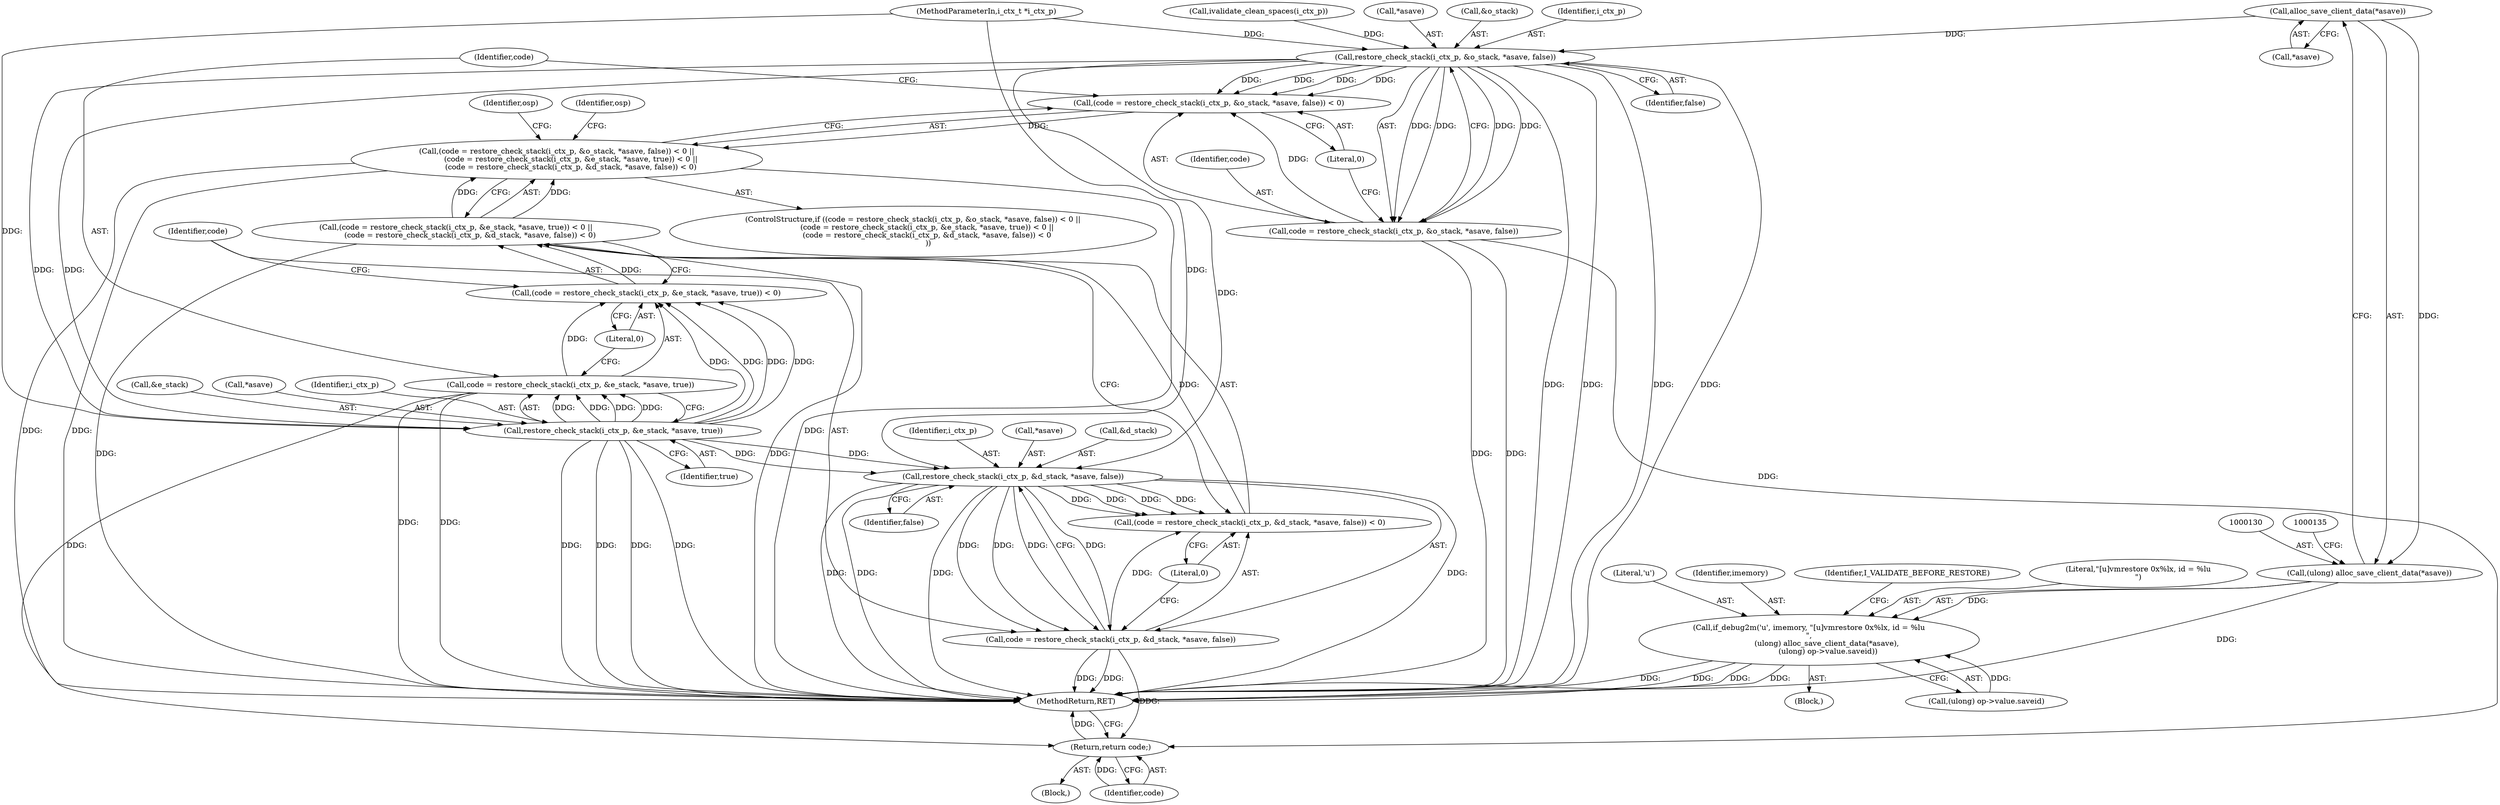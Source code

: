 digraph "0_ghostscript_5516c614dc33662a2afdc377159f70218e67bde5@pointer" {
"1000131" [label="(Call,alloc_save_client_data(*asave))"];
"1000129" [label="(Call,(ulong) alloc_save_client_data(*asave))"];
"1000125" [label="(Call,if_debug2m('u', imemory, \"[u]vmrestore 0x%lx, id = %lu\n\",\n               (ulong) alloc_save_client_data(*asave),\n                (ulong) op->value.saveid))"];
"1000154" [label="(Call,restore_check_stack(i_ctx_p, &o_stack, *asave, false))"];
"1000151" [label="(Call,(code = restore_check_stack(i_ctx_p, &o_stack, *asave, false)) < 0)"];
"1000150" [label="(Call,(code = restore_check_stack(i_ctx_p, &o_stack, *asave, false)) < 0 ||\n            (code = restore_check_stack(i_ctx_p, &e_stack, *asave, true)) < 0 ||\n            (code = restore_check_stack(i_ctx_p, &d_stack, *asave, false)) < 0)"];
"1000152" [label="(Call,code = restore_check_stack(i_ctx_p, &o_stack, *asave, false))"];
"1000188" [label="(Return,return code;)"];
"1000166" [label="(Call,restore_check_stack(i_ctx_p, &e_stack, *asave, true))"];
"1000163" [label="(Call,(code = restore_check_stack(i_ctx_p, &e_stack, *asave, true)) < 0)"];
"1000162" [label="(Call,(code = restore_check_stack(i_ctx_p, &e_stack, *asave, true)) < 0 ||\n            (code = restore_check_stack(i_ctx_p, &d_stack, *asave, false)) < 0)"];
"1000164" [label="(Call,code = restore_check_stack(i_ctx_p, &e_stack, *asave, true))"];
"1000177" [label="(Call,restore_check_stack(i_ctx_p, &d_stack, *asave, false))"];
"1000174" [label="(Call,(code = restore_check_stack(i_ctx_p, &d_stack, *asave, false)) < 0)"];
"1000175" [label="(Call,code = restore_check_stack(i_ctx_p, &d_stack, *asave, false))"];
"1000175" [label="(Call,code = restore_check_stack(i_ctx_p, &d_stack, *asave, false))"];
"1000154" [label="(Call,restore_check_stack(i_ctx_p, &o_stack, *asave, false))"];
"1000162" [label="(Call,(code = restore_check_stack(i_ctx_p, &e_stack, *asave, true)) < 0 ||\n            (code = restore_check_stack(i_ctx_p, &d_stack, *asave, false)) < 0)"];
"1000142" [label="(Identifier,I_VALIDATE_BEFORE_RESTORE)"];
"1000105" [label="(MethodParameterIn,i_ctx_t *i_ctx_p)"];
"1000183" [label="(Identifier,false)"];
"1000153" [label="(Identifier,code)"];
"1000156" [label="(Call,&o_stack)"];
"1000168" [label="(Call,&e_stack)"];
"1000163" [label="(Call,(code = restore_check_stack(i_ctx_p, &e_stack, *asave, true)) < 0)"];
"1000155" [label="(Identifier,i_ctx_p)"];
"1000173" [label="(Literal,0)"];
"1000170" [label="(Call,*asave)"];
"1000161" [label="(Literal,0)"];
"1000129" [label="(Call,(ulong) alloc_save_client_data(*asave))"];
"1000176" [label="(Identifier,code)"];
"1000177" [label="(Call,restore_check_stack(i_ctx_p, &d_stack, *asave, false))"];
"1000150" [label="(Call,(code = restore_check_stack(i_ctx_p, &o_stack, *asave, false)) < 0 ||\n            (code = restore_check_stack(i_ctx_p, &e_stack, *asave, true)) < 0 ||\n            (code = restore_check_stack(i_ctx_p, &d_stack, *asave, false)) < 0)"];
"1000151" [label="(Call,(code = restore_check_stack(i_ctx_p, &o_stack, *asave, false)) < 0)"];
"1000164" [label="(Call,code = restore_check_stack(i_ctx_p, &e_stack, *asave, true))"];
"1000160" [label="(Identifier,false)"];
"1000174" [label="(Call,(code = restore_check_stack(i_ctx_p, &d_stack, *asave, false)) < 0)"];
"1000165" [label="(Identifier,code)"];
"1000131" [label="(Call,alloc_save_client_data(*asave))"];
"1000185" [label="(Block,)"];
"1000107" [label="(Block,)"];
"1000134" [label="(Call,(ulong) op->value.saveid)"];
"1000145" [label="(Call,ivalidate_clean_spaces(i_ctx_p))"];
"1000149" [label="(ControlStructure,if ((code = restore_check_stack(i_ctx_p, &o_stack, *asave, false)) < 0 ||\n            (code = restore_check_stack(i_ctx_p, &e_stack, *asave, true)) < 0 ||\n            (code = restore_check_stack(i_ctx_p, &d_stack, *asave, false)) < 0\n             ))"];
"1000184" [label="(Literal,0)"];
"1000128" [label="(Literal,\"[u]vmrestore 0x%lx, id = %lu\n\")"];
"1000152" [label="(Call,code = restore_check_stack(i_ctx_p, &o_stack, *asave, false))"];
"1000187" [label="(Identifier,osp)"];
"1000189" [label="(Identifier,code)"];
"1000126" [label="(Literal,'u')"];
"1000178" [label="(Identifier,i_ctx_p)"];
"1000132" [label="(Call,*asave)"];
"1000125" [label="(Call,if_debug2m('u', imemory, \"[u]vmrestore 0x%lx, id = %lu\n\",\n               (ulong) alloc_save_client_data(*asave),\n                (ulong) op->value.saveid))"];
"1000158" [label="(Call,*asave)"];
"1000167" [label="(Identifier,i_ctx_p)"];
"1000127" [label="(Identifier,imemory)"];
"1000191" [label="(Identifier,osp)"];
"1000188" [label="(Return,return code;)"];
"1000166" [label="(Call,restore_check_stack(i_ctx_p, &e_stack, *asave, true))"];
"1000181" [label="(Call,*asave)"];
"1000194" [label="(MethodReturn,RET)"];
"1000179" [label="(Call,&d_stack)"];
"1000172" [label="(Identifier,true)"];
"1000131" -> "1000129"  [label="AST: "];
"1000131" -> "1000132"  [label="CFG: "];
"1000132" -> "1000131"  [label="AST: "];
"1000129" -> "1000131"  [label="CFG: "];
"1000131" -> "1000129"  [label="DDG: "];
"1000131" -> "1000154"  [label="DDG: "];
"1000129" -> "1000125"  [label="AST: "];
"1000130" -> "1000129"  [label="AST: "];
"1000135" -> "1000129"  [label="CFG: "];
"1000129" -> "1000194"  [label="DDG: "];
"1000129" -> "1000125"  [label="DDG: "];
"1000125" -> "1000107"  [label="AST: "];
"1000125" -> "1000134"  [label="CFG: "];
"1000126" -> "1000125"  [label="AST: "];
"1000127" -> "1000125"  [label="AST: "];
"1000128" -> "1000125"  [label="AST: "];
"1000134" -> "1000125"  [label="AST: "];
"1000142" -> "1000125"  [label="CFG: "];
"1000125" -> "1000194"  [label="DDG: "];
"1000125" -> "1000194"  [label="DDG: "];
"1000125" -> "1000194"  [label="DDG: "];
"1000125" -> "1000194"  [label="DDG: "];
"1000134" -> "1000125"  [label="DDG: "];
"1000154" -> "1000152"  [label="AST: "];
"1000154" -> "1000160"  [label="CFG: "];
"1000155" -> "1000154"  [label="AST: "];
"1000156" -> "1000154"  [label="AST: "];
"1000158" -> "1000154"  [label="AST: "];
"1000160" -> "1000154"  [label="AST: "];
"1000152" -> "1000154"  [label="CFG: "];
"1000154" -> "1000194"  [label="DDG: "];
"1000154" -> "1000194"  [label="DDG: "];
"1000154" -> "1000194"  [label="DDG: "];
"1000154" -> "1000194"  [label="DDG: "];
"1000154" -> "1000151"  [label="DDG: "];
"1000154" -> "1000151"  [label="DDG: "];
"1000154" -> "1000151"  [label="DDG: "];
"1000154" -> "1000151"  [label="DDG: "];
"1000154" -> "1000152"  [label="DDG: "];
"1000154" -> "1000152"  [label="DDG: "];
"1000154" -> "1000152"  [label="DDG: "];
"1000154" -> "1000152"  [label="DDG: "];
"1000145" -> "1000154"  [label="DDG: "];
"1000105" -> "1000154"  [label="DDG: "];
"1000154" -> "1000166"  [label="DDG: "];
"1000154" -> "1000166"  [label="DDG: "];
"1000154" -> "1000177"  [label="DDG: "];
"1000151" -> "1000150"  [label="AST: "];
"1000151" -> "1000161"  [label="CFG: "];
"1000152" -> "1000151"  [label="AST: "];
"1000161" -> "1000151"  [label="AST: "];
"1000165" -> "1000151"  [label="CFG: "];
"1000150" -> "1000151"  [label="CFG: "];
"1000151" -> "1000150"  [label="DDG: "];
"1000152" -> "1000151"  [label="DDG: "];
"1000150" -> "1000149"  [label="AST: "];
"1000150" -> "1000162"  [label="CFG: "];
"1000162" -> "1000150"  [label="AST: "];
"1000187" -> "1000150"  [label="CFG: "];
"1000191" -> "1000150"  [label="CFG: "];
"1000150" -> "1000194"  [label="DDG: "];
"1000150" -> "1000194"  [label="DDG: "];
"1000150" -> "1000194"  [label="DDG: "];
"1000162" -> "1000150"  [label="DDG: "];
"1000162" -> "1000150"  [label="DDG: "];
"1000153" -> "1000152"  [label="AST: "];
"1000161" -> "1000152"  [label="CFG: "];
"1000152" -> "1000194"  [label="DDG: "];
"1000152" -> "1000194"  [label="DDG: "];
"1000152" -> "1000188"  [label="DDG: "];
"1000188" -> "1000185"  [label="AST: "];
"1000188" -> "1000189"  [label="CFG: "];
"1000189" -> "1000188"  [label="AST: "];
"1000194" -> "1000188"  [label="CFG: "];
"1000188" -> "1000194"  [label="DDG: "];
"1000189" -> "1000188"  [label="DDG: "];
"1000175" -> "1000188"  [label="DDG: "];
"1000164" -> "1000188"  [label="DDG: "];
"1000166" -> "1000164"  [label="AST: "];
"1000166" -> "1000172"  [label="CFG: "];
"1000167" -> "1000166"  [label="AST: "];
"1000168" -> "1000166"  [label="AST: "];
"1000170" -> "1000166"  [label="AST: "];
"1000172" -> "1000166"  [label="AST: "];
"1000164" -> "1000166"  [label="CFG: "];
"1000166" -> "1000194"  [label="DDG: "];
"1000166" -> "1000194"  [label="DDG: "];
"1000166" -> "1000194"  [label="DDG: "];
"1000166" -> "1000194"  [label="DDG: "];
"1000166" -> "1000163"  [label="DDG: "];
"1000166" -> "1000163"  [label="DDG: "];
"1000166" -> "1000163"  [label="DDG: "];
"1000166" -> "1000163"  [label="DDG: "];
"1000166" -> "1000164"  [label="DDG: "];
"1000166" -> "1000164"  [label="DDG: "];
"1000166" -> "1000164"  [label="DDG: "];
"1000166" -> "1000164"  [label="DDG: "];
"1000105" -> "1000166"  [label="DDG: "];
"1000166" -> "1000177"  [label="DDG: "];
"1000166" -> "1000177"  [label="DDG: "];
"1000163" -> "1000162"  [label="AST: "];
"1000163" -> "1000173"  [label="CFG: "];
"1000164" -> "1000163"  [label="AST: "];
"1000173" -> "1000163"  [label="AST: "];
"1000176" -> "1000163"  [label="CFG: "];
"1000162" -> "1000163"  [label="CFG: "];
"1000163" -> "1000162"  [label="DDG: "];
"1000164" -> "1000163"  [label="DDG: "];
"1000162" -> "1000174"  [label="CFG: "];
"1000174" -> "1000162"  [label="AST: "];
"1000162" -> "1000194"  [label="DDG: "];
"1000162" -> "1000194"  [label="DDG: "];
"1000174" -> "1000162"  [label="DDG: "];
"1000165" -> "1000164"  [label="AST: "];
"1000173" -> "1000164"  [label="CFG: "];
"1000164" -> "1000194"  [label="DDG: "];
"1000164" -> "1000194"  [label="DDG: "];
"1000177" -> "1000175"  [label="AST: "];
"1000177" -> "1000183"  [label="CFG: "];
"1000178" -> "1000177"  [label="AST: "];
"1000179" -> "1000177"  [label="AST: "];
"1000181" -> "1000177"  [label="AST: "];
"1000183" -> "1000177"  [label="AST: "];
"1000175" -> "1000177"  [label="CFG: "];
"1000177" -> "1000194"  [label="DDG: "];
"1000177" -> "1000194"  [label="DDG: "];
"1000177" -> "1000194"  [label="DDG: "];
"1000177" -> "1000194"  [label="DDG: "];
"1000177" -> "1000174"  [label="DDG: "];
"1000177" -> "1000174"  [label="DDG: "];
"1000177" -> "1000174"  [label="DDG: "];
"1000177" -> "1000174"  [label="DDG: "];
"1000177" -> "1000175"  [label="DDG: "];
"1000177" -> "1000175"  [label="DDG: "];
"1000177" -> "1000175"  [label="DDG: "];
"1000177" -> "1000175"  [label="DDG: "];
"1000105" -> "1000177"  [label="DDG: "];
"1000174" -> "1000184"  [label="CFG: "];
"1000175" -> "1000174"  [label="AST: "];
"1000184" -> "1000174"  [label="AST: "];
"1000175" -> "1000174"  [label="DDG: "];
"1000176" -> "1000175"  [label="AST: "];
"1000184" -> "1000175"  [label="CFG: "];
"1000175" -> "1000194"  [label="DDG: "];
"1000175" -> "1000194"  [label="DDG: "];
}
